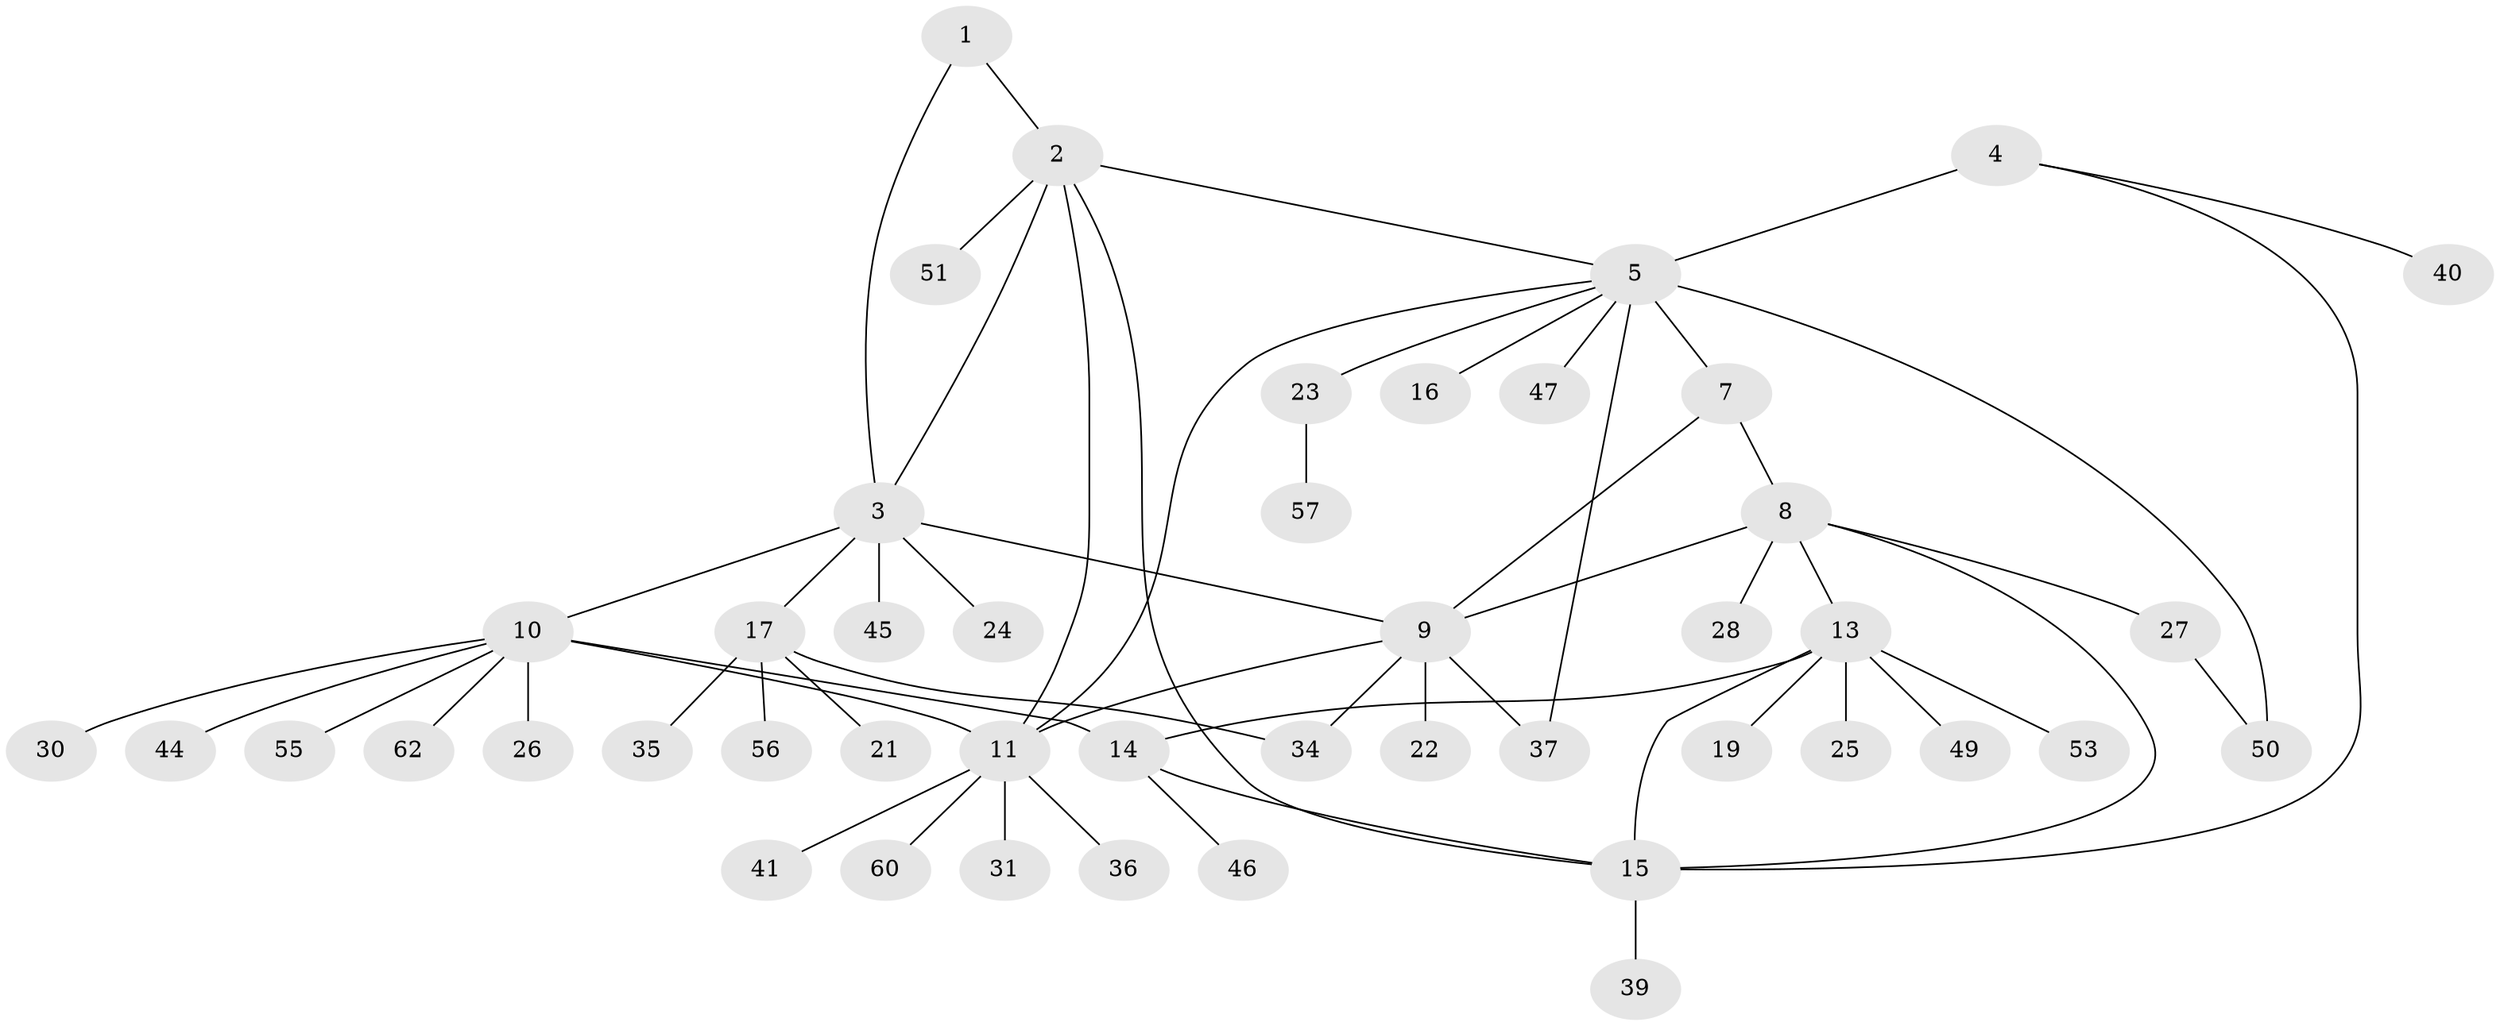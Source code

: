 // Generated by graph-tools (version 1.1) at 2025/52/02/27/25 19:52:22]
// undirected, 46 vertices, 59 edges
graph export_dot {
graph [start="1"]
  node [color=gray90,style=filled];
  1 [super="+43"];
  2 [super="+18"];
  3 [super="+42"];
  4 [super="+29"];
  5 [super="+6"];
  7 [super="+61"];
  8 [super="+20"];
  9 [super="+52"];
  10 [super="+48"];
  11 [super="+12"];
  13 [super="+63"];
  14 [super="+33"];
  15 [super="+32"];
  16;
  17 [super="+58"];
  19;
  21;
  22;
  23 [super="+59"];
  24;
  25;
  26;
  27;
  28;
  30;
  31;
  34;
  35;
  36;
  37 [super="+38"];
  39;
  40;
  41;
  44;
  45;
  46;
  47;
  49;
  50 [super="+54"];
  51;
  53;
  55;
  56;
  57;
  60;
  62;
  1 -- 2;
  1 -- 3;
  2 -- 3;
  2 -- 15;
  2 -- 51;
  2 -- 5;
  2 -- 11;
  3 -- 9;
  3 -- 10;
  3 -- 17;
  3 -- 24;
  3 -- 45;
  4 -- 5 [weight=2];
  4 -- 15;
  4 -- 40;
  5 -- 7;
  5 -- 47;
  5 -- 16;
  5 -- 50 [weight=2];
  5 -- 23;
  5 -- 11;
  5 -- 37;
  7 -- 8;
  7 -- 9;
  8 -- 9;
  8 -- 13;
  8 -- 27;
  8 -- 28;
  8 -- 15;
  9 -- 22;
  9 -- 34;
  9 -- 37;
  9 -- 11;
  10 -- 11 [weight=2];
  10 -- 14;
  10 -- 26;
  10 -- 30;
  10 -- 44;
  10 -- 55;
  10 -- 62;
  11 -- 60;
  11 -- 36;
  11 -- 31;
  11 -- 41;
  13 -- 14;
  13 -- 15;
  13 -- 19;
  13 -- 25;
  13 -- 49;
  13 -- 53;
  14 -- 15;
  14 -- 46;
  15 -- 39;
  17 -- 21;
  17 -- 34;
  17 -- 35;
  17 -- 56;
  23 -- 57;
  27 -- 50;
}
